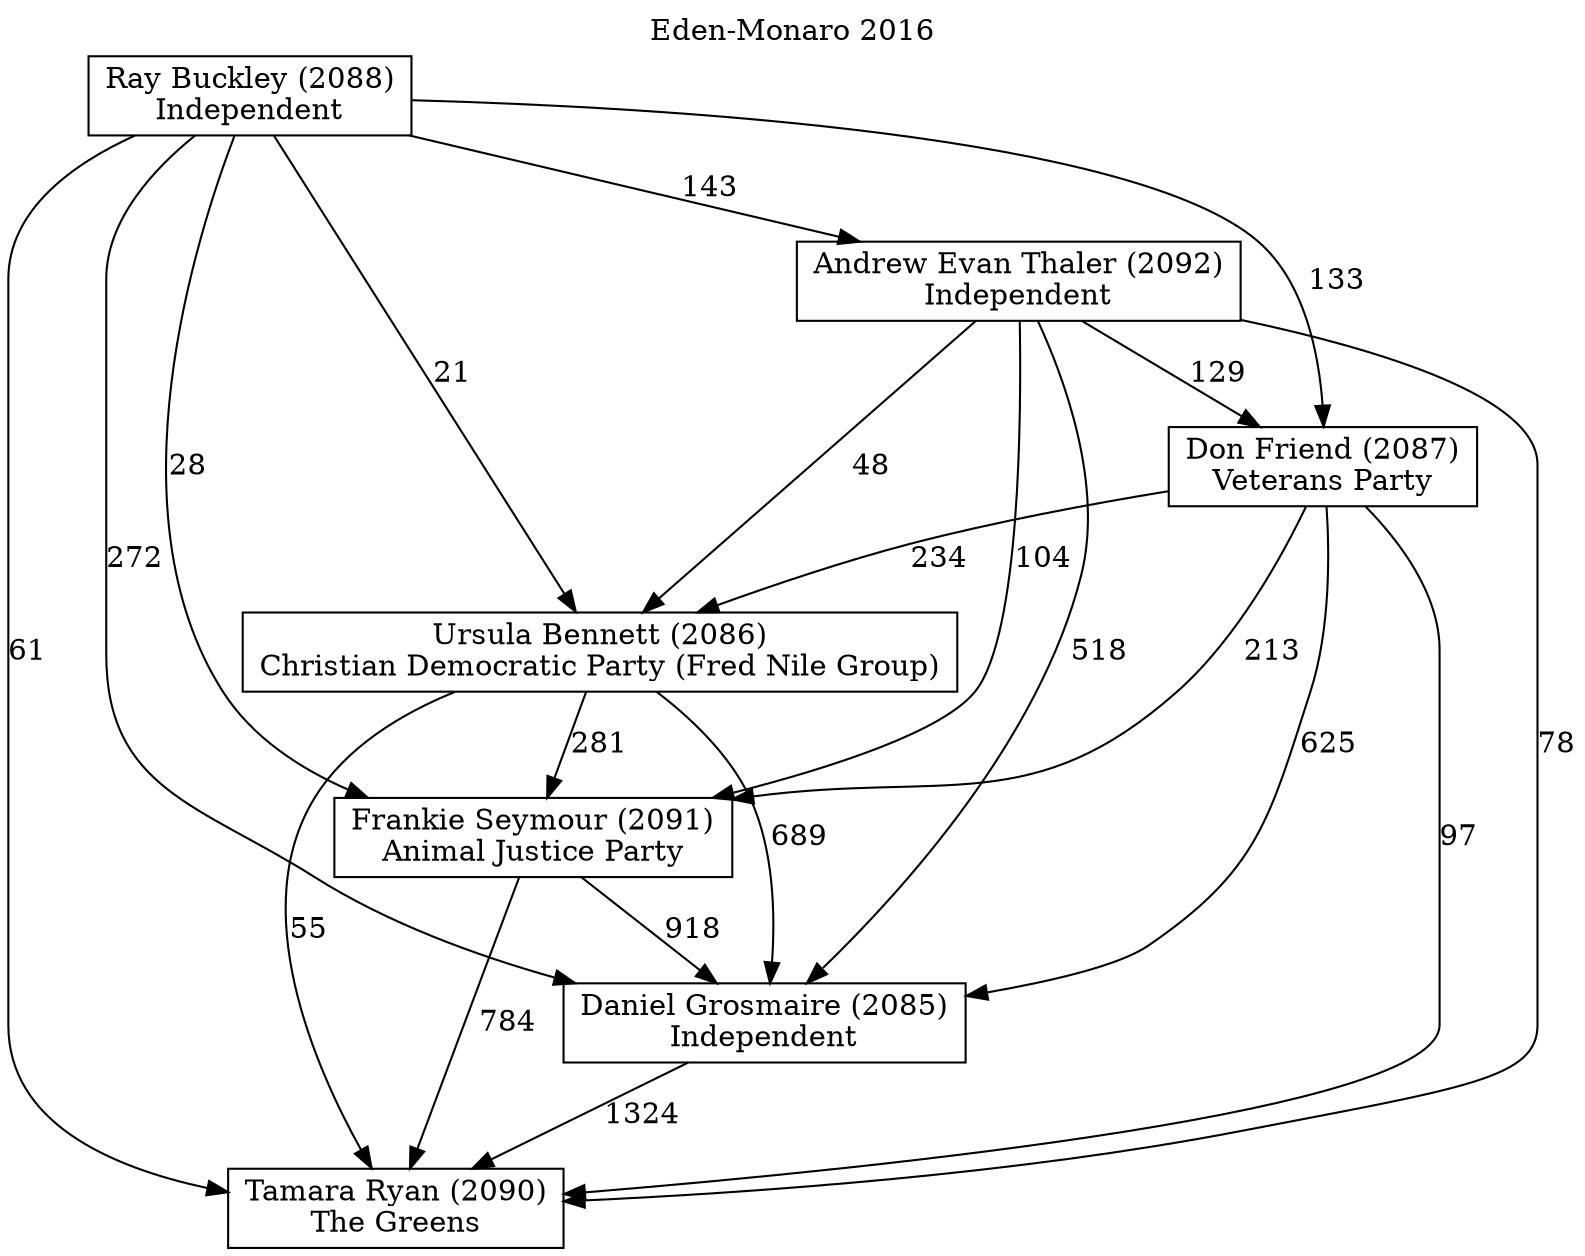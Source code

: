 // House preference flow
digraph "Tamara Ryan (2090)_Eden-Monaro_2016" {
	graph [label="Eden-Monaro 2016" labelloc=t]
	node [shape=box]
	"Tamara Ryan (2090)" [label="Tamara Ryan (2090)
The Greens"]
	"Daniel Grosmaire (2085)" [label="Daniel Grosmaire (2085)
Independent"]
	"Frankie Seymour (2091)" [label="Frankie Seymour (2091)
Animal Justice Party"]
	"Ursula Bennett (2086)" [label="Ursula Bennett (2086)
Christian Democratic Party (Fred Nile Group)"]
	"Don Friend (2087)" [label="Don Friend (2087)
Veterans Party"]
	"Andrew Evan Thaler (2092)" [label="Andrew Evan Thaler (2092)
Independent"]
	"Ray Buckley (2088)" [label="Ray Buckley (2088)
Independent"]
	"Tamara Ryan (2090)" [label="Tamara Ryan (2090)
The Greens"]
	"Frankie Seymour (2091)" [label="Frankie Seymour (2091)
Animal Justice Party"]
	"Ursula Bennett (2086)" [label="Ursula Bennett (2086)
Christian Democratic Party (Fred Nile Group)"]
	"Don Friend (2087)" [label="Don Friend (2087)
Veterans Party"]
	"Andrew Evan Thaler (2092)" [label="Andrew Evan Thaler (2092)
Independent"]
	"Ray Buckley (2088)" [label="Ray Buckley (2088)
Independent"]
	"Tamara Ryan (2090)" [label="Tamara Ryan (2090)
The Greens"]
	"Ursula Bennett (2086)" [label="Ursula Bennett (2086)
Christian Democratic Party (Fred Nile Group)"]
	"Don Friend (2087)" [label="Don Friend (2087)
Veterans Party"]
	"Andrew Evan Thaler (2092)" [label="Andrew Evan Thaler (2092)
Independent"]
	"Ray Buckley (2088)" [label="Ray Buckley (2088)
Independent"]
	"Tamara Ryan (2090)" [label="Tamara Ryan (2090)
The Greens"]
	"Don Friend (2087)" [label="Don Friend (2087)
Veterans Party"]
	"Andrew Evan Thaler (2092)" [label="Andrew Evan Thaler (2092)
Independent"]
	"Ray Buckley (2088)" [label="Ray Buckley (2088)
Independent"]
	"Tamara Ryan (2090)" [label="Tamara Ryan (2090)
The Greens"]
	"Andrew Evan Thaler (2092)" [label="Andrew Evan Thaler (2092)
Independent"]
	"Ray Buckley (2088)" [label="Ray Buckley (2088)
Independent"]
	"Tamara Ryan (2090)" [label="Tamara Ryan (2090)
The Greens"]
	"Ray Buckley (2088)" [label="Ray Buckley (2088)
Independent"]
	"Ray Buckley (2088)" [label="Ray Buckley (2088)
Independent"]
	"Andrew Evan Thaler (2092)" [label="Andrew Evan Thaler (2092)
Independent"]
	"Ray Buckley (2088)" [label="Ray Buckley (2088)
Independent"]
	"Ray Buckley (2088)" [label="Ray Buckley (2088)
Independent"]
	"Don Friend (2087)" [label="Don Friend (2087)
Veterans Party"]
	"Andrew Evan Thaler (2092)" [label="Andrew Evan Thaler (2092)
Independent"]
	"Ray Buckley (2088)" [label="Ray Buckley (2088)
Independent"]
	"Don Friend (2087)" [label="Don Friend (2087)
Veterans Party"]
	"Ray Buckley (2088)" [label="Ray Buckley (2088)
Independent"]
	"Ray Buckley (2088)" [label="Ray Buckley (2088)
Independent"]
	"Andrew Evan Thaler (2092)" [label="Andrew Evan Thaler (2092)
Independent"]
	"Ray Buckley (2088)" [label="Ray Buckley (2088)
Independent"]
	"Ray Buckley (2088)" [label="Ray Buckley (2088)
Independent"]
	"Ursula Bennett (2086)" [label="Ursula Bennett (2086)
Christian Democratic Party (Fred Nile Group)"]
	"Don Friend (2087)" [label="Don Friend (2087)
Veterans Party"]
	"Andrew Evan Thaler (2092)" [label="Andrew Evan Thaler (2092)
Independent"]
	"Ray Buckley (2088)" [label="Ray Buckley (2088)
Independent"]
	"Ursula Bennett (2086)" [label="Ursula Bennett (2086)
Christian Democratic Party (Fred Nile Group)"]
	"Andrew Evan Thaler (2092)" [label="Andrew Evan Thaler (2092)
Independent"]
	"Ray Buckley (2088)" [label="Ray Buckley (2088)
Independent"]
	"Ursula Bennett (2086)" [label="Ursula Bennett (2086)
Christian Democratic Party (Fred Nile Group)"]
	"Ray Buckley (2088)" [label="Ray Buckley (2088)
Independent"]
	"Ray Buckley (2088)" [label="Ray Buckley (2088)
Independent"]
	"Andrew Evan Thaler (2092)" [label="Andrew Evan Thaler (2092)
Independent"]
	"Ray Buckley (2088)" [label="Ray Buckley (2088)
Independent"]
	"Ray Buckley (2088)" [label="Ray Buckley (2088)
Independent"]
	"Don Friend (2087)" [label="Don Friend (2087)
Veterans Party"]
	"Andrew Evan Thaler (2092)" [label="Andrew Evan Thaler (2092)
Independent"]
	"Ray Buckley (2088)" [label="Ray Buckley (2088)
Independent"]
	"Don Friend (2087)" [label="Don Friend (2087)
Veterans Party"]
	"Ray Buckley (2088)" [label="Ray Buckley (2088)
Independent"]
	"Ray Buckley (2088)" [label="Ray Buckley (2088)
Independent"]
	"Andrew Evan Thaler (2092)" [label="Andrew Evan Thaler (2092)
Independent"]
	"Ray Buckley (2088)" [label="Ray Buckley (2088)
Independent"]
	"Ray Buckley (2088)" [label="Ray Buckley (2088)
Independent"]
	"Frankie Seymour (2091)" [label="Frankie Seymour (2091)
Animal Justice Party"]
	"Ursula Bennett (2086)" [label="Ursula Bennett (2086)
Christian Democratic Party (Fred Nile Group)"]
	"Don Friend (2087)" [label="Don Friend (2087)
Veterans Party"]
	"Andrew Evan Thaler (2092)" [label="Andrew Evan Thaler (2092)
Independent"]
	"Ray Buckley (2088)" [label="Ray Buckley (2088)
Independent"]
	"Frankie Seymour (2091)" [label="Frankie Seymour (2091)
Animal Justice Party"]
	"Don Friend (2087)" [label="Don Friend (2087)
Veterans Party"]
	"Andrew Evan Thaler (2092)" [label="Andrew Evan Thaler (2092)
Independent"]
	"Ray Buckley (2088)" [label="Ray Buckley (2088)
Independent"]
	"Frankie Seymour (2091)" [label="Frankie Seymour (2091)
Animal Justice Party"]
	"Andrew Evan Thaler (2092)" [label="Andrew Evan Thaler (2092)
Independent"]
	"Ray Buckley (2088)" [label="Ray Buckley (2088)
Independent"]
	"Frankie Seymour (2091)" [label="Frankie Seymour (2091)
Animal Justice Party"]
	"Ray Buckley (2088)" [label="Ray Buckley (2088)
Independent"]
	"Ray Buckley (2088)" [label="Ray Buckley (2088)
Independent"]
	"Andrew Evan Thaler (2092)" [label="Andrew Evan Thaler (2092)
Independent"]
	"Ray Buckley (2088)" [label="Ray Buckley (2088)
Independent"]
	"Ray Buckley (2088)" [label="Ray Buckley (2088)
Independent"]
	"Don Friend (2087)" [label="Don Friend (2087)
Veterans Party"]
	"Andrew Evan Thaler (2092)" [label="Andrew Evan Thaler (2092)
Independent"]
	"Ray Buckley (2088)" [label="Ray Buckley (2088)
Independent"]
	"Don Friend (2087)" [label="Don Friend (2087)
Veterans Party"]
	"Ray Buckley (2088)" [label="Ray Buckley (2088)
Independent"]
	"Ray Buckley (2088)" [label="Ray Buckley (2088)
Independent"]
	"Andrew Evan Thaler (2092)" [label="Andrew Evan Thaler (2092)
Independent"]
	"Ray Buckley (2088)" [label="Ray Buckley (2088)
Independent"]
	"Ray Buckley (2088)" [label="Ray Buckley (2088)
Independent"]
	"Ursula Bennett (2086)" [label="Ursula Bennett (2086)
Christian Democratic Party (Fred Nile Group)"]
	"Don Friend (2087)" [label="Don Friend (2087)
Veterans Party"]
	"Andrew Evan Thaler (2092)" [label="Andrew Evan Thaler (2092)
Independent"]
	"Ray Buckley (2088)" [label="Ray Buckley (2088)
Independent"]
	"Ursula Bennett (2086)" [label="Ursula Bennett (2086)
Christian Democratic Party (Fred Nile Group)"]
	"Andrew Evan Thaler (2092)" [label="Andrew Evan Thaler (2092)
Independent"]
	"Ray Buckley (2088)" [label="Ray Buckley (2088)
Independent"]
	"Ursula Bennett (2086)" [label="Ursula Bennett (2086)
Christian Democratic Party (Fred Nile Group)"]
	"Ray Buckley (2088)" [label="Ray Buckley (2088)
Independent"]
	"Ray Buckley (2088)" [label="Ray Buckley (2088)
Independent"]
	"Andrew Evan Thaler (2092)" [label="Andrew Evan Thaler (2092)
Independent"]
	"Ray Buckley (2088)" [label="Ray Buckley (2088)
Independent"]
	"Ray Buckley (2088)" [label="Ray Buckley (2088)
Independent"]
	"Don Friend (2087)" [label="Don Friend (2087)
Veterans Party"]
	"Andrew Evan Thaler (2092)" [label="Andrew Evan Thaler (2092)
Independent"]
	"Ray Buckley (2088)" [label="Ray Buckley (2088)
Independent"]
	"Don Friend (2087)" [label="Don Friend (2087)
Veterans Party"]
	"Ray Buckley (2088)" [label="Ray Buckley (2088)
Independent"]
	"Ray Buckley (2088)" [label="Ray Buckley (2088)
Independent"]
	"Andrew Evan Thaler (2092)" [label="Andrew Evan Thaler (2092)
Independent"]
	"Ray Buckley (2088)" [label="Ray Buckley (2088)
Independent"]
	"Ray Buckley (2088)" [label="Ray Buckley (2088)
Independent"]
	"Daniel Grosmaire (2085)" [label="Daniel Grosmaire (2085)
Independent"]
	"Frankie Seymour (2091)" [label="Frankie Seymour (2091)
Animal Justice Party"]
	"Ursula Bennett (2086)" [label="Ursula Bennett (2086)
Christian Democratic Party (Fred Nile Group)"]
	"Don Friend (2087)" [label="Don Friend (2087)
Veterans Party"]
	"Andrew Evan Thaler (2092)" [label="Andrew Evan Thaler (2092)
Independent"]
	"Ray Buckley (2088)" [label="Ray Buckley (2088)
Independent"]
	"Daniel Grosmaire (2085)" [label="Daniel Grosmaire (2085)
Independent"]
	"Ursula Bennett (2086)" [label="Ursula Bennett (2086)
Christian Democratic Party (Fred Nile Group)"]
	"Don Friend (2087)" [label="Don Friend (2087)
Veterans Party"]
	"Andrew Evan Thaler (2092)" [label="Andrew Evan Thaler (2092)
Independent"]
	"Ray Buckley (2088)" [label="Ray Buckley (2088)
Independent"]
	"Daniel Grosmaire (2085)" [label="Daniel Grosmaire (2085)
Independent"]
	"Don Friend (2087)" [label="Don Friend (2087)
Veterans Party"]
	"Andrew Evan Thaler (2092)" [label="Andrew Evan Thaler (2092)
Independent"]
	"Ray Buckley (2088)" [label="Ray Buckley (2088)
Independent"]
	"Daniel Grosmaire (2085)" [label="Daniel Grosmaire (2085)
Independent"]
	"Andrew Evan Thaler (2092)" [label="Andrew Evan Thaler (2092)
Independent"]
	"Ray Buckley (2088)" [label="Ray Buckley (2088)
Independent"]
	"Daniel Grosmaire (2085)" [label="Daniel Grosmaire (2085)
Independent"]
	"Ray Buckley (2088)" [label="Ray Buckley (2088)
Independent"]
	"Ray Buckley (2088)" [label="Ray Buckley (2088)
Independent"]
	"Andrew Evan Thaler (2092)" [label="Andrew Evan Thaler (2092)
Independent"]
	"Ray Buckley (2088)" [label="Ray Buckley (2088)
Independent"]
	"Ray Buckley (2088)" [label="Ray Buckley (2088)
Independent"]
	"Don Friend (2087)" [label="Don Friend (2087)
Veterans Party"]
	"Andrew Evan Thaler (2092)" [label="Andrew Evan Thaler (2092)
Independent"]
	"Ray Buckley (2088)" [label="Ray Buckley (2088)
Independent"]
	"Don Friend (2087)" [label="Don Friend (2087)
Veterans Party"]
	"Ray Buckley (2088)" [label="Ray Buckley (2088)
Independent"]
	"Ray Buckley (2088)" [label="Ray Buckley (2088)
Independent"]
	"Andrew Evan Thaler (2092)" [label="Andrew Evan Thaler (2092)
Independent"]
	"Ray Buckley (2088)" [label="Ray Buckley (2088)
Independent"]
	"Ray Buckley (2088)" [label="Ray Buckley (2088)
Independent"]
	"Ursula Bennett (2086)" [label="Ursula Bennett (2086)
Christian Democratic Party (Fred Nile Group)"]
	"Don Friend (2087)" [label="Don Friend (2087)
Veterans Party"]
	"Andrew Evan Thaler (2092)" [label="Andrew Evan Thaler (2092)
Independent"]
	"Ray Buckley (2088)" [label="Ray Buckley (2088)
Independent"]
	"Ursula Bennett (2086)" [label="Ursula Bennett (2086)
Christian Democratic Party (Fred Nile Group)"]
	"Andrew Evan Thaler (2092)" [label="Andrew Evan Thaler (2092)
Independent"]
	"Ray Buckley (2088)" [label="Ray Buckley (2088)
Independent"]
	"Ursula Bennett (2086)" [label="Ursula Bennett (2086)
Christian Democratic Party (Fred Nile Group)"]
	"Ray Buckley (2088)" [label="Ray Buckley (2088)
Independent"]
	"Ray Buckley (2088)" [label="Ray Buckley (2088)
Independent"]
	"Andrew Evan Thaler (2092)" [label="Andrew Evan Thaler (2092)
Independent"]
	"Ray Buckley (2088)" [label="Ray Buckley (2088)
Independent"]
	"Ray Buckley (2088)" [label="Ray Buckley (2088)
Independent"]
	"Don Friend (2087)" [label="Don Friend (2087)
Veterans Party"]
	"Andrew Evan Thaler (2092)" [label="Andrew Evan Thaler (2092)
Independent"]
	"Ray Buckley (2088)" [label="Ray Buckley (2088)
Independent"]
	"Don Friend (2087)" [label="Don Friend (2087)
Veterans Party"]
	"Ray Buckley (2088)" [label="Ray Buckley (2088)
Independent"]
	"Ray Buckley (2088)" [label="Ray Buckley (2088)
Independent"]
	"Andrew Evan Thaler (2092)" [label="Andrew Evan Thaler (2092)
Independent"]
	"Ray Buckley (2088)" [label="Ray Buckley (2088)
Independent"]
	"Ray Buckley (2088)" [label="Ray Buckley (2088)
Independent"]
	"Frankie Seymour (2091)" [label="Frankie Seymour (2091)
Animal Justice Party"]
	"Ursula Bennett (2086)" [label="Ursula Bennett (2086)
Christian Democratic Party (Fred Nile Group)"]
	"Don Friend (2087)" [label="Don Friend (2087)
Veterans Party"]
	"Andrew Evan Thaler (2092)" [label="Andrew Evan Thaler (2092)
Independent"]
	"Ray Buckley (2088)" [label="Ray Buckley (2088)
Independent"]
	"Frankie Seymour (2091)" [label="Frankie Seymour (2091)
Animal Justice Party"]
	"Don Friend (2087)" [label="Don Friend (2087)
Veterans Party"]
	"Andrew Evan Thaler (2092)" [label="Andrew Evan Thaler (2092)
Independent"]
	"Ray Buckley (2088)" [label="Ray Buckley (2088)
Independent"]
	"Frankie Seymour (2091)" [label="Frankie Seymour (2091)
Animal Justice Party"]
	"Andrew Evan Thaler (2092)" [label="Andrew Evan Thaler (2092)
Independent"]
	"Ray Buckley (2088)" [label="Ray Buckley (2088)
Independent"]
	"Frankie Seymour (2091)" [label="Frankie Seymour (2091)
Animal Justice Party"]
	"Ray Buckley (2088)" [label="Ray Buckley (2088)
Independent"]
	"Ray Buckley (2088)" [label="Ray Buckley (2088)
Independent"]
	"Andrew Evan Thaler (2092)" [label="Andrew Evan Thaler (2092)
Independent"]
	"Ray Buckley (2088)" [label="Ray Buckley (2088)
Independent"]
	"Ray Buckley (2088)" [label="Ray Buckley (2088)
Independent"]
	"Don Friend (2087)" [label="Don Friend (2087)
Veterans Party"]
	"Andrew Evan Thaler (2092)" [label="Andrew Evan Thaler (2092)
Independent"]
	"Ray Buckley (2088)" [label="Ray Buckley (2088)
Independent"]
	"Don Friend (2087)" [label="Don Friend (2087)
Veterans Party"]
	"Ray Buckley (2088)" [label="Ray Buckley (2088)
Independent"]
	"Ray Buckley (2088)" [label="Ray Buckley (2088)
Independent"]
	"Andrew Evan Thaler (2092)" [label="Andrew Evan Thaler (2092)
Independent"]
	"Ray Buckley (2088)" [label="Ray Buckley (2088)
Independent"]
	"Ray Buckley (2088)" [label="Ray Buckley (2088)
Independent"]
	"Ursula Bennett (2086)" [label="Ursula Bennett (2086)
Christian Democratic Party (Fred Nile Group)"]
	"Don Friend (2087)" [label="Don Friend (2087)
Veterans Party"]
	"Andrew Evan Thaler (2092)" [label="Andrew Evan Thaler (2092)
Independent"]
	"Ray Buckley (2088)" [label="Ray Buckley (2088)
Independent"]
	"Ursula Bennett (2086)" [label="Ursula Bennett (2086)
Christian Democratic Party (Fred Nile Group)"]
	"Andrew Evan Thaler (2092)" [label="Andrew Evan Thaler (2092)
Independent"]
	"Ray Buckley (2088)" [label="Ray Buckley (2088)
Independent"]
	"Ursula Bennett (2086)" [label="Ursula Bennett (2086)
Christian Democratic Party (Fred Nile Group)"]
	"Ray Buckley (2088)" [label="Ray Buckley (2088)
Independent"]
	"Ray Buckley (2088)" [label="Ray Buckley (2088)
Independent"]
	"Andrew Evan Thaler (2092)" [label="Andrew Evan Thaler (2092)
Independent"]
	"Ray Buckley (2088)" [label="Ray Buckley (2088)
Independent"]
	"Ray Buckley (2088)" [label="Ray Buckley (2088)
Independent"]
	"Don Friend (2087)" [label="Don Friend (2087)
Veterans Party"]
	"Andrew Evan Thaler (2092)" [label="Andrew Evan Thaler (2092)
Independent"]
	"Ray Buckley (2088)" [label="Ray Buckley (2088)
Independent"]
	"Don Friend (2087)" [label="Don Friend (2087)
Veterans Party"]
	"Ray Buckley (2088)" [label="Ray Buckley (2088)
Independent"]
	"Ray Buckley (2088)" [label="Ray Buckley (2088)
Independent"]
	"Andrew Evan Thaler (2092)" [label="Andrew Evan Thaler (2092)
Independent"]
	"Ray Buckley (2088)" [label="Ray Buckley (2088)
Independent"]
	"Ray Buckley (2088)" [label="Ray Buckley (2088)
Independent"]
	"Daniel Grosmaire (2085)" -> "Tamara Ryan (2090)" [label=1324]
	"Frankie Seymour (2091)" -> "Daniel Grosmaire (2085)" [label=918]
	"Ursula Bennett (2086)" -> "Frankie Seymour (2091)" [label=281]
	"Don Friend (2087)" -> "Ursula Bennett (2086)" [label=234]
	"Andrew Evan Thaler (2092)" -> "Don Friend (2087)" [label=129]
	"Ray Buckley (2088)" -> "Andrew Evan Thaler (2092)" [label=143]
	"Frankie Seymour (2091)" -> "Tamara Ryan (2090)" [label=784]
	"Ursula Bennett (2086)" -> "Tamara Ryan (2090)" [label=55]
	"Don Friend (2087)" -> "Tamara Ryan (2090)" [label=97]
	"Andrew Evan Thaler (2092)" -> "Tamara Ryan (2090)" [label=78]
	"Ray Buckley (2088)" -> "Tamara Ryan (2090)" [label=61]
	"Ray Buckley (2088)" -> "Don Friend (2087)" [label=133]
	"Andrew Evan Thaler (2092)" -> "Ursula Bennett (2086)" [label=48]
	"Ray Buckley (2088)" -> "Ursula Bennett (2086)" [label=21]
	"Don Friend (2087)" -> "Frankie Seymour (2091)" [label=213]
	"Andrew Evan Thaler (2092)" -> "Frankie Seymour (2091)" [label=104]
	"Ray Buckley (2088)" -> "Frankie Seymour (2091)" [label=28]
	"Ursula Bennett (2086)" -> "Daniel Grosmaire (2085)" [label=689]
	"Don Friend (2087)" -> "Daniel Grosmaire (2085)" [label=625]
	"Andrew Evan Thaler (2092)" -> "Daniel Grosmaire (2085)" [label=518]
	"Ray Buckley (2088)" -> "Daniel Grosmaire (2085)" [label=272]
}
